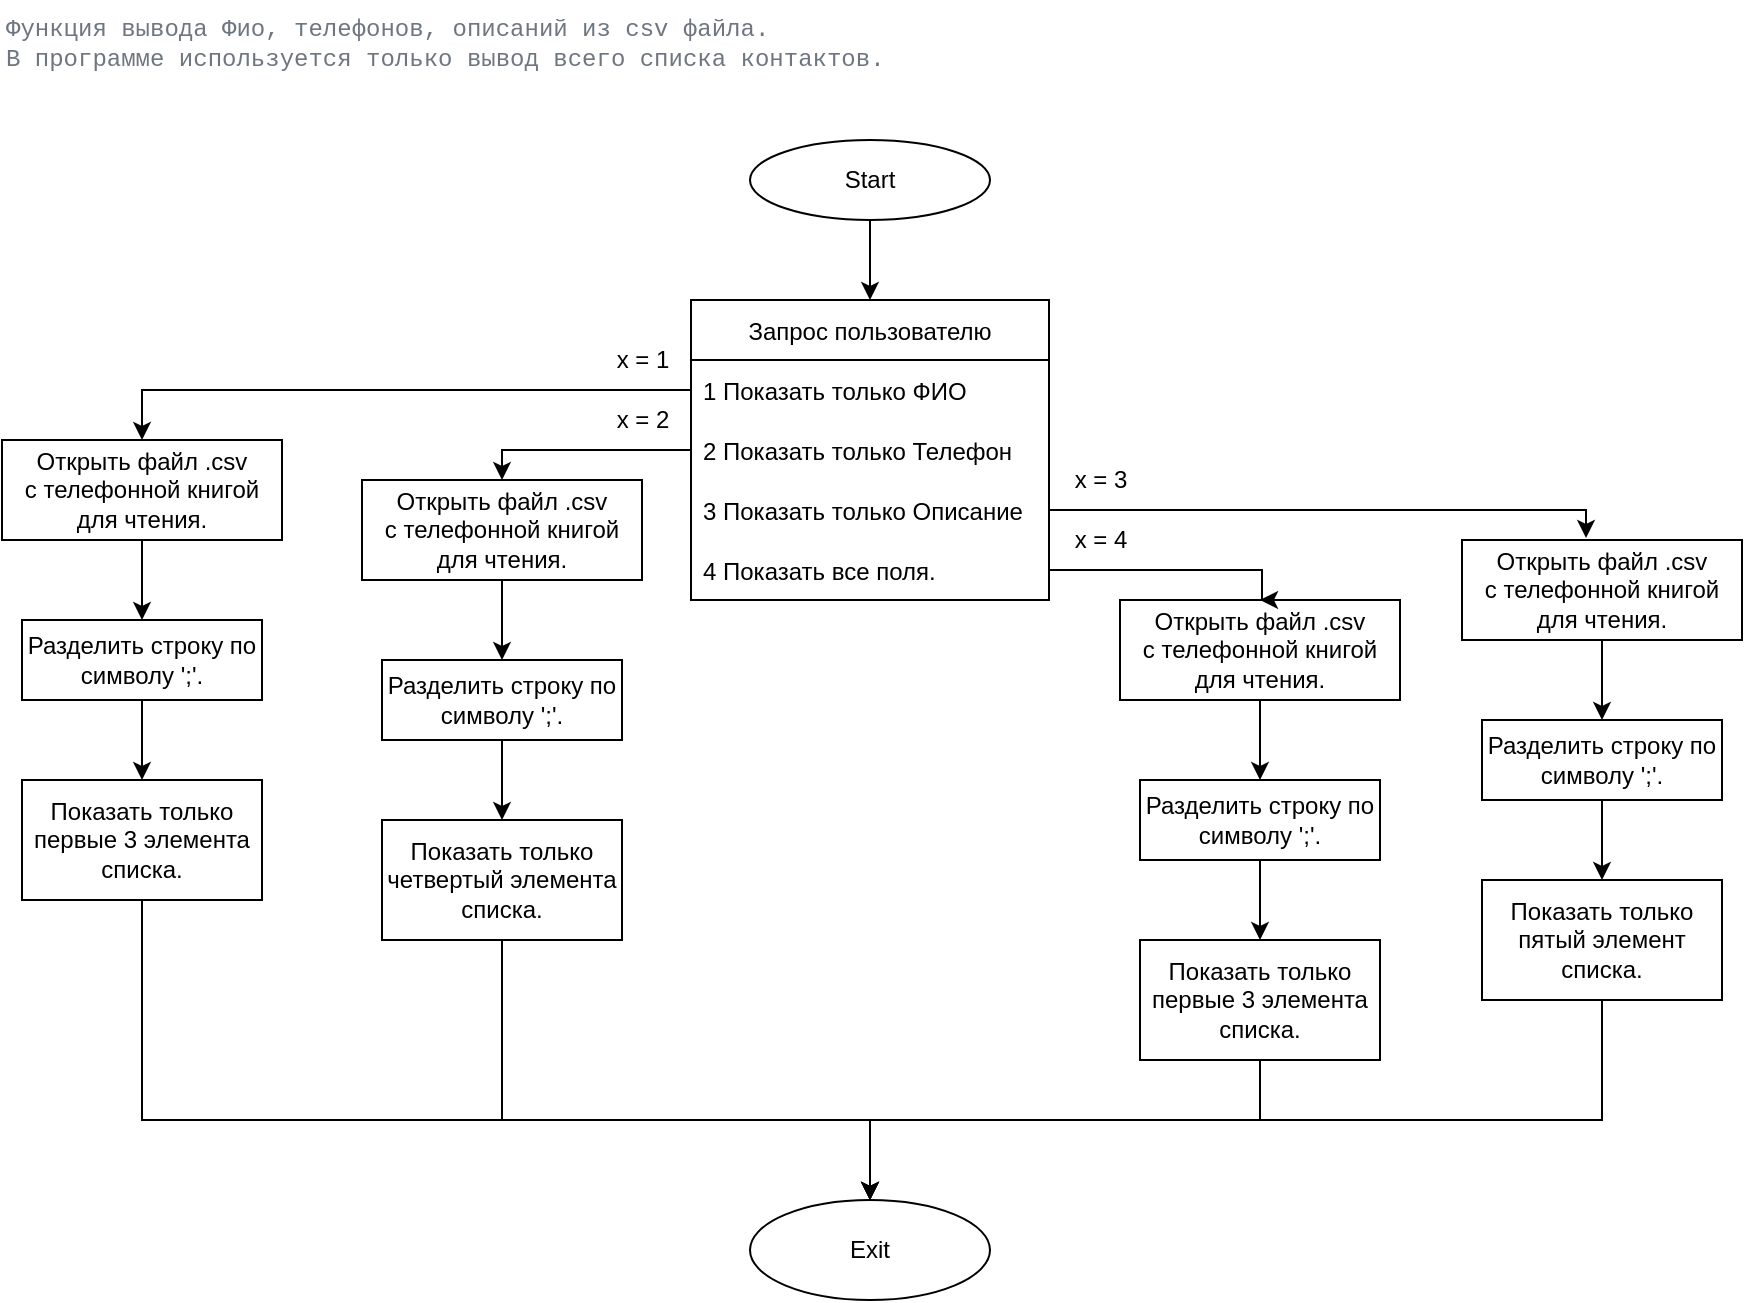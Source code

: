 <mxfile version="20.0.1" type="device"><diagram id="1knoPcnT2SIS65ti8oVg" name="Page-3"><mxGraphModel dx="1053" dy="658" grid="1" gridSize="10" guides="1" tooltips="1" connect="1" arrows="1" fold="1" page="1" pageScale="1" pageWidth="850" pageHeight="1100" math="0" shadow="0"><root><mxCell id="0"/><mxCell id="1" parent="0"/><mxCell id="I2eEhSiu7PROyknxg12q-63" value="&lt;span style=&quot;color: rgb(110, 119, 129); font-family: ui-monospace, SFMono-Regular, &amp;quot;SF Mono&amp;quot;, Menlo, Consolas, &amp;quot;Liberation Mono&amp;quot;, monospace; font-size: 12px; font-style: normal; font-variant-ligatures: normal; font-variant-caps: normal; font-weight: 400; letter-spacing: normal; orphans: 2; text-align: start; text-indent: 0px; text-transform: none; widows: 2; word-spacing: 0px; -webkit-text-stroke-width: 0px; background-color: rgb(255, 255, 255); text-decoration-thickness: initial; text-decoration-style: initial; text-decoration-color: initial; float: none; display: inline !important;&quot;&gt;Функция вывода Фио, телефонов, описаний из csv файла.&lt;br&gt;В программе используется только вывод всего списка контактов.&lt;br&gt;&lt;/span&gt;" style="text;whiteSpace=wrap;html=1;" vertex="1" parent="1"><mxGeometry x="40" y="40" width="450" height="40" as="geometry"/></mxCell><mxCell id="I2eEhSiu7PROyknxg12q-64" value="" style="edgeStyle=none;html=1;entryX=0.5;entryY=0;entryDx=0;entryDy=0;" edge="1" parent="1" source="I2eEhSiu7PROyknxg12q-65" target="I2eEhSiu7PROyknxg12q-66"><mxGeometry relative="1" as="geometry"/></mxCell><mxCell id="I2eEhSiu7PROyknxg12q-65" value="Start" style="ellipse;whiteSpace=wrap;html=1;" vertex="1" parent="1"><mxGeometry x="414" y="110" width="120" height="40" as="geometry"/></mxCell><mxCell id="I2eEhSiu7PROyknxg12q-66" value="Запрос пользователю" style="swimlane;fontStyle=0;childLayout=stackLayout;horizontal=1;startSize=30;horizontalStack=0;resizeParent=1;resizeParentMax=0;resizeLast=0;collapsible=1;marginBottom=0;" vertex="1" parent="1"><mxGeometry x="384.5" y="190" width="179" height="150" as="geometry"><mxRectangle x="338" y="120" width="150" height="30" as="alternateBounds"/></mxGeometry></mxCell><mxCell id="I2eEhSiu7PROyknxg12q-67" value="1 Показать только ФИО" style="text;strokeColor=none;fillColor=none;align=left;verticalAlign=middle;spacingLeft=4;spacingRight=4;overflow=hidden;points=[[0,0.5],[1,0.5]];portConstraint=eastwest;rotatable=0;" vertex="1" parent="I2eEhSiu7PROyknxg12q-66"><mxGeometry y="30" width="179" height="30" as="geometry"/></mxCell><mxCell id="I2eEhSiu7PROyknxg12q-68" value="2 Показать только Телефон" style="text;strokeColor=none;fillColor=none;align=left;verticalAlign=middle;spacingLeft=4;spacingRight=4;overflow=hidden;points=[[0,0.5],[1,0.5]];portConstraint=eastwest;rotatable=0;" vertex="1" parent="I2eEhSiu7PROyknxg12q-66"><mxGeometry y="60" width="179" height="30" as="geometry"/></mxCell><mxCell id="I2eEhSiu7PROyknxg12q-69" value="3 Показать только Описание" style="text;strokeColor=none;fillColor=none;align=left;verticalAlign=middle;spacingLeft=4;spacingRight=4;overflow=hidden;points=[[0,0.5],[1,0.5]];portConstraint=eastwest;rotatable=0;" vertex="1" parent="I2eEhSiu7PROyknxg12q-66"><mxGeometry y="90" width="179" height="30" as="geometry"/></mxCell><mxCell id="I2eEhSiu7PROyknxg12q-109" value="4 Показать все поля." style="text;strokeColor=none;fillColor=none;align=left;verticalAlign=middle;spacingLeft=4;spacingRight=4;overflow=hidden;points=[[0,0.5],[1,0.5]];portConstraint=eastwest;rotatable=0;" vertex="1" parent="I2eEhSiu7PROyknxg12q-66"><mxGeometry y="120" width="179" height="30" as="geometry"/></mxCell><mxCell id="I2eEhSiu7PROyknxg12q-70" value="Exit" style="ellipse;whiteSpace=wrap;html=1;" vertex="1" parent="1"><mxGeometry x="414" y="640" width="120" height="50" as="geometry"/></mxCell><mxCell id="I2eEhSiu7PROyknxg12q-115" value="x = 1" style="text;html=1;align=center;verticalAlign=middle;resizable=0;points=[];autosize=1;strokeColor=none;fillColor=none;" vertex="1" parent="1"><mxGeometry x="340" y="210" width="40" height="20" as="geometry"/></mxCell><mxCell id="I2eEhSiu7PROyknxg12q-116" style="edgeStyle=orthogonalEdgeStyle;rounded=0;orthogonalLoop=1;jettySize=auto;html=1;exitX=0;exitY=0.5;exitDx=0;exitDy=0;" edge="1" parent="1" source="I2eEhSiu7PROyknxg12q-67" target="I2eEhSiu7PROyknxg12q-117"><mxGeometry relative="1" as="geometry"><mxPoint x="190" y="270" as="targetPoint"/></mxGeometry></mxCell><mxCell id="I2eEhSiu7PROyknxg12q-118" style="edgeStyle=orthogonalEdgeStyle;rounded=0;orthogonalLoop=1;jettySize=auto;html=1;" edge="1" parent="1" source="I2eEhSiu7PROyknxg12q-117" target="I2eEhSiu7PROyknxg12q-119"><mxGeometry relative="1" as="geometry"><mxPoint x="110" y="350" as="targetPoint"/></mxGeometry></mxCell><mxCell id="I2eEhSiu7PROyknxg12q-117" value="Открыть файл .csv&lt;br&gt;с телефонной книгой&lt;br&gt;для чтения." style="rounded=0;whiteSpace=wrap;html=1;" vertex="1" parent="1"><mxGeometry x="40" y="260" width="140" height="50" as="geometry"/></mxCell><mxCell id="I2eEhSiu7PROyknxg12q-120" style="edgeStyle=orthogonalEdgeStyle;rounded=0;orthogonalLoop=1;jettySize=auto;html=1;" edge="1" parent="1" source="I2eEhSiu7PROyknxg12q-119" target="I2eEhSiu7PROyknxg12q-121"><mxGeometry relative="1" as="geometry"><mxPoint x="110" y="430" as="targetPoint"/></mxGeometry></mxCell><mxCell id="I2eEhSiu7PROyknxg12q-119" value="Разделить строку по символу ';'." style="rounded=0;whiteSpace=wrap;html=1;" vertex="1" parent="1"><mxGeometry x="50" y="350" width="120" height="40" as="geometry"/></mxCell><mxCell id="I2eEhSiu7PROyknxg12q-146" style="edgeStyle=orthogonalEdgeStyle;rounded=0;orthogonalLoop=1;jettySize=auto;html=1;exitX=0.5;exitY=1;exitDx=0;exitDy=0;entryX=0.5;entryY=0;entryDx=0;entryDy=0;" edge="1" parent="1" source="I2eEhSiu7PROyknxg12q-121" target="I2eEhSiu7PROyknxg12q-70"><mxGeometry relative="1" as="geometry"><mxPoint x="474" y="660" as="targetPoint"/><Array as="points"><mxPoint x="110" y="600"/><mxPoint x="474" y="600"/></Array></mxGeometry></mxCell><mxCell id="I2eEhSiu7PROyknxg12q-121" value="Показать только первые 3 элемента списка." style="rounded=0;whiteSpace=wrap;html=1;" vertex="1" parent="1"><mxGeometry x="50" y="430" width="120" height="60" as="geometry"/></mxCell><mxCell id="I2eEhSiu7PROyknxg12q-122" style="edgeStyle=orthogonalEdgeStyle;rounded=0;orthogonalLoop=1;jettySize=auto;html=1;exitX=0;exitY=0.5;exitDx=0;exitDy=0;entryX=0.5;entryY=0;entryDx=0;entryDy=0;" edge="1" parent="1" source="I2eEhSiu7PROyknxg12q-68" target="I2eEhSiu7PROyknxg12q-124"><mxGeometry relative="1" as="geometry"><mxPoint x="292" y="295" as="targetPoint"/><mxPoint x="346.5" y="260" as="sourcePoint"/><Array as="points"><mxPoint x="290" y="265"/></Array></mxGeometry></mxCell><mxCell id="I2eEhSiu7PROyknxg12q-123" style="edgeStyle=orthogonalEdgeStyle;rounded=0;orthogonalLoop=1;jettySize=auto;html=1;" edge="1" parent="1" source="I2eEhSiu7PROyknxg12q-124" target="I2eEhSiu7PROyknxg12q-126"><mxGeometry relative="1" as="geometry"><mxPoint x="290" y="385" as="targetPoint"/></mxGeometry></mxCell><mxCell id="I2eEhSiu7PROyknxg12q-124" value="Открыть файл .csv&lt;br&gt;с телефонной книгой&lt;br&gt;для чтения." style="rounded=0;whiteSpace=wrap;html=1;" vertex="1" parent="1"><mxGeometry x="220" y="280" width="140" height="50" as="geometry"/></mxCell><mxCell id="I2eEhSiu7PROyknxg12q-125" style="edgeStyle=orthogonalEdgeStyle;rounded=0;orthogonalLoop=1;jettySize=auto;html=1;" edge="1" parent="1" source="I2eEhSiu7PROyknxg12q-126" target="I2eEhSiu7PROyknxg12q-127"><mxGeometry relative="1" as="geometry"><mxPoint x="290" y="465" as="targetPoint"/></mxGeometry></mxCell><mxCell id="I2eEhSiu7PROyknxg12q-126" value="Разделить строку по символу ';'." style="rounded=0;whiteSpace=wrap;html=1;" vertex="1" parent="1"><mxGeometry x="230" y="370" width="120" height="40" as="geometry"/></mxCell><mxCell id="I2eEhSiu7PROyknxg12q-148" style="edgeStyle=orthogonalEdgeStyle;rounded=0;orthogonalLoop=1;jettySize=auto;html=1;exitX=0.5;exitY=1;exitDx=0;exitDy=0;entryX=0.5;entryY=0;entryDx=0;entryDy=0;" edge="1" parent="1" source="I2eEhSiu7PROyknxg12q-127" target="I2eEhSiu7PROyknxg12q-70"><mxGeometry relative="1" as="geometry"><mxPoint x="474" y="660" as="targetPoint"/><Array as="points"><mxPoint x="290" y="600"/><mxPoint x="474" y="600"/></Array></mxGeometry></mxCell><mxCell id="I2eEhSiu7PROyknxg12q-127" value="Показать только четвертый элемента списка." style="rounded=0;whiteSpace=wrap;html=1;" vertex="1" parent="1"><mxGeometry x="230" y="450" width="120" height="60" as="geometry"/></mxCell><mxCell id="I2eEhSiu7PROyknxg12q-128" style="edgeStyle=orthogonalEdgeStyle;rounded=0;orthogonalLoop=1;jettySize=auto;html=1;" edge="1" parent="1" source="I2eEhSiu7PROyknxg12q-129" target="I2eEhSiu7PROyknxg12q-131"><mxGeometry relative="1" as="geometry"><mxPoint x="836" y="370" as="targetPoint"/></mxGeometry></mxCell><mxCell id="I2eEhSiu7PROyknxg12q-129" value="Открыть файл .csv&lt;br&gt;с телефонной книгой&lt;br&gt;для чтения." style="rounded=0;whiteSpace=wrap;html=1;" vertex="1" parent="1"><mxGeometry x="770" y="310" width="140" height="50" as="geometry"/></mxCell><mxCell id="I2eEhSiu7PROyknxg12q-130" style="edgeStyle=orthogonalEdgeStyle;rounded=0;orthogonalLoop=1;jettySize=auto;html=1;" edge="1" parent="1" source="I2eEhSiu7PROyknxg12q-131" target="I2eEhSiu7PROyknxg12q-132"><mxGeometry relative="1" as="geometry"><mxPoint x="836" y="450" as="targetPoint"/></mxGeometry></mxCell><mxCell id="I2eEhSiu7PROyknxg12q-131" value="Разделить строку по символу ';'." style="rounded=0;whiteSpace=wrap;html=1;" vertex="1" parent="1"><mxGeometry x="780" y="400" width="120" height="40" as="geometry"/></mxCell><mxCell id="I2eEhSiu7PROyknxg12q-152" style="edgeStyle=orthogonalEdgeStyle;rounded=0;orthogonalLoop=1;jettySize=auto;html=1;exitX=0.5;exitY=1;exitDx=0;exitDy=0;entryX=0.5;entryY=0;entryDx=0;entryDy=0;" edge="1" parent="1" source="I2eEhSiu7PROyknxg12q-132" target="I2eEhSiu7PROyknxg12q-70"><mxGeometry relative="1" as="geometry"><mxPoint x="474" y="660" as="targetPoint"/><Array as="points"><mxPoint x="840" y="600"/><mxPoint x="474" y="600"/></Array></mxGeometry></mxCell><mxCell id="I2eEhSiu7PROyknxg12q-132" value="Показать только пятый элемент списка." style="rounded=0;whiteSpace=wrap;html=1;" vertex="1" parent="1"><mxGeometry x="780" y="480" width="120" height="60" as="geometry"/></mxCell><mxCell id="I2eEhSiu7PROyknxg12q-133" style="edgeStyle=orthogonalEdgeStyle;rounded=0;orthogonalLoop=1;jettySize=auto;html=1;exitX=1;exitY=0.5;exitDx=0;exitDy=0;entryX=0.443;entryY=-0.02;entryDx=0;entryDy=0;entryPerimeter=0;" edge="1" parent="1" source="I2eEhSiu7PROyknxg12q-69" target="I2eEhSiu7PROyknxg12q-129"><mxGeometry relative="1" as="geometry"><Array as="points"><mxPoint x="832" y="295"/></Array></mxGeometry></mxCell><mxCell id="I2eEhSiu7PROyknxg12q-134" style="edgeStyle=orthogonalEdgeStyle;rounded=0;orthogonalLoop=1;jettySize=auto;html=1;" edge="1" parent="1" source="I2eEhSiu7PROyknxg12q-135" target="I2eEhSiu7PROyknxg12q-137"><mxGeometry relative="1" as="geometry"><mxPoint x="679" y="430" as="targetPoint"/></mxGeometry></mxCell><mxCell id="I2eEhSiu7PROyknxg12q-135" value="Открыть файл .csv&lt;br&gt;с телефонной книгой&lt;br&gt;для чтения." style="rounded=0;whiteSpace=wrap;html=1;" vertex="1" parent="1"><mxGeometry x="599" y="340" width="140" height="50" as="geometry"/></mxCell><mxCell id="I2eEhSiu7PROyknxg12q-136" style="edgeStyle=orthogonalEdgeStyle;rounded=0;orthogonalLoop=1;jettySize=auto;html=1;" edge="1" parent="1" source="I2eEhSiu7PROyknxg12q-137" target="I2eEhSiu7PROyknxg12q-138"><mxGeometry relative="1" as="geometry"><mxPoint x="679" y="510" as="targetPoint"/></mxGeometry></mxCell><mxCell id="I2eEhSiu7PROyknxg12q-137" value="Разделить строку по символу ';'." style="rounded=0;whiteSpace=wrap;html=1;" vertex="1" parent="1"><mxGeometry x="609" y="430" width="120" height="40" as="geometry"/></mxCell><mxCell id="I2eEhSiu7PROyknxg12q-150" style="edgeStyle=orthogonalEdgeStyle;rounded=0;orthogonalLoop=1;jettySize=auto;html=1;exitX=0.5;exitY=1;exitDx=0;exitDy=0;entryX=0.5;entryY=0;entryDx=0;entryDy=0;" edge="1" parent="1" source="I2eEhSiu7PROyknxg12q-138" target="I2eEhSiu7PROyknxg12q-70"><mxGeometry relative="1" as="geometry"><mxPoint x="474" y="660" as="targetPoint"/><Array as="points"><mxPoint x="669" y="600"/><mxPoint x="474" y="600"/></Array></mxGeometry></mxCell><mxCell id="I2eEhSiu7PROyknxg12q-138" value="Показать только первые 3 элемента списка." style="rounded=0;whiteSpace=wrap;html=1;" vertex="1" parent="1"><mxGeometry x="609" y="510" width="120" height="60" as="geometry"/></mxCell><mxCell id="I2eEhSiu7PROyknxg12q-139" style="edgeStyle=orthogonalEdgeStyle;rounded=0;orthogonalLoop=1;jettySize=auto;html=1;exitX=1;exitY=0.5;exitDx=0;exitDy=0;entryX=0.5;entryY=0;entryDx=0;entryDy=0;" edge="1" parent="1" source="I2eEhSiu7PROyknxg12q-109" target="I2eEhSiu7PROyknxg12q-135"><mxGeometry relative="1" as="geometry"><Array as="points"><mxPoint x="670" y="325"/></Array></mxGeometry></mxCell><mxCell id="I2eEhSiu7PROyknxg12q-140" value="x = 2" style="text;html=1;align=center;verticalAlign=middle;resizable=0;points=[];autosize=1;strokeColor=none;fillColor=none;" vertex="1" parent="1"><mxGeometry x="340" y="240" width="40" height="20" as="geometry"/></mxCell><mxCell id="I2eEhSiu7PROyknxg12q-142" value="x = 3" style="text;html=1;align=center;verticalAlign=middle;resizable=0;points=[];autosize=1;strokeColor=none;fillColor=none;" vertex="1" parent="1"><mxGeometry x="569" y="270" width="40" height="20" as="geometry"/></mxCell><mxCell id="I2eEhSiu7PROyknxg12q-143" value="x = 4" style="text;html=1;align=center;verticalAlign=middle;resizable=0;points=[];autosize=1;strokeColor=none;fillColor=none;" vertex="1" parent="1"><mxGeometry x="569" y="300" width="40" height="20" as="geometry"/></mxCell></root></mxGraphModel></diagram></mxfile>